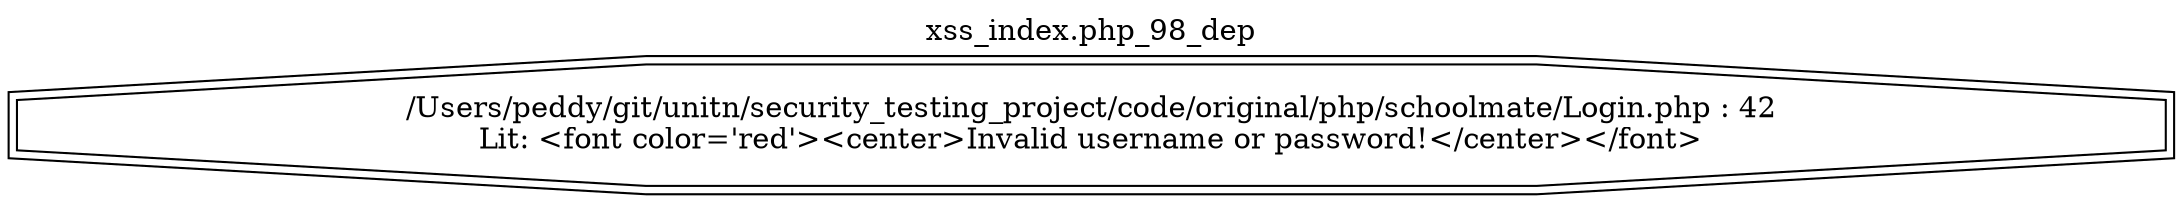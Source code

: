 digraph cfg {
  label="xss_index.php_98_dep";
  labelloc=t;
  n1 [shape=doubleoctagon, label="/Users/peddy/git/unitn/security_testing_project/code/original/php/schoolmate/Login.php : 42\nLit: <font color='red'><center>Invalid username or password!</center></font>\n"];
}
